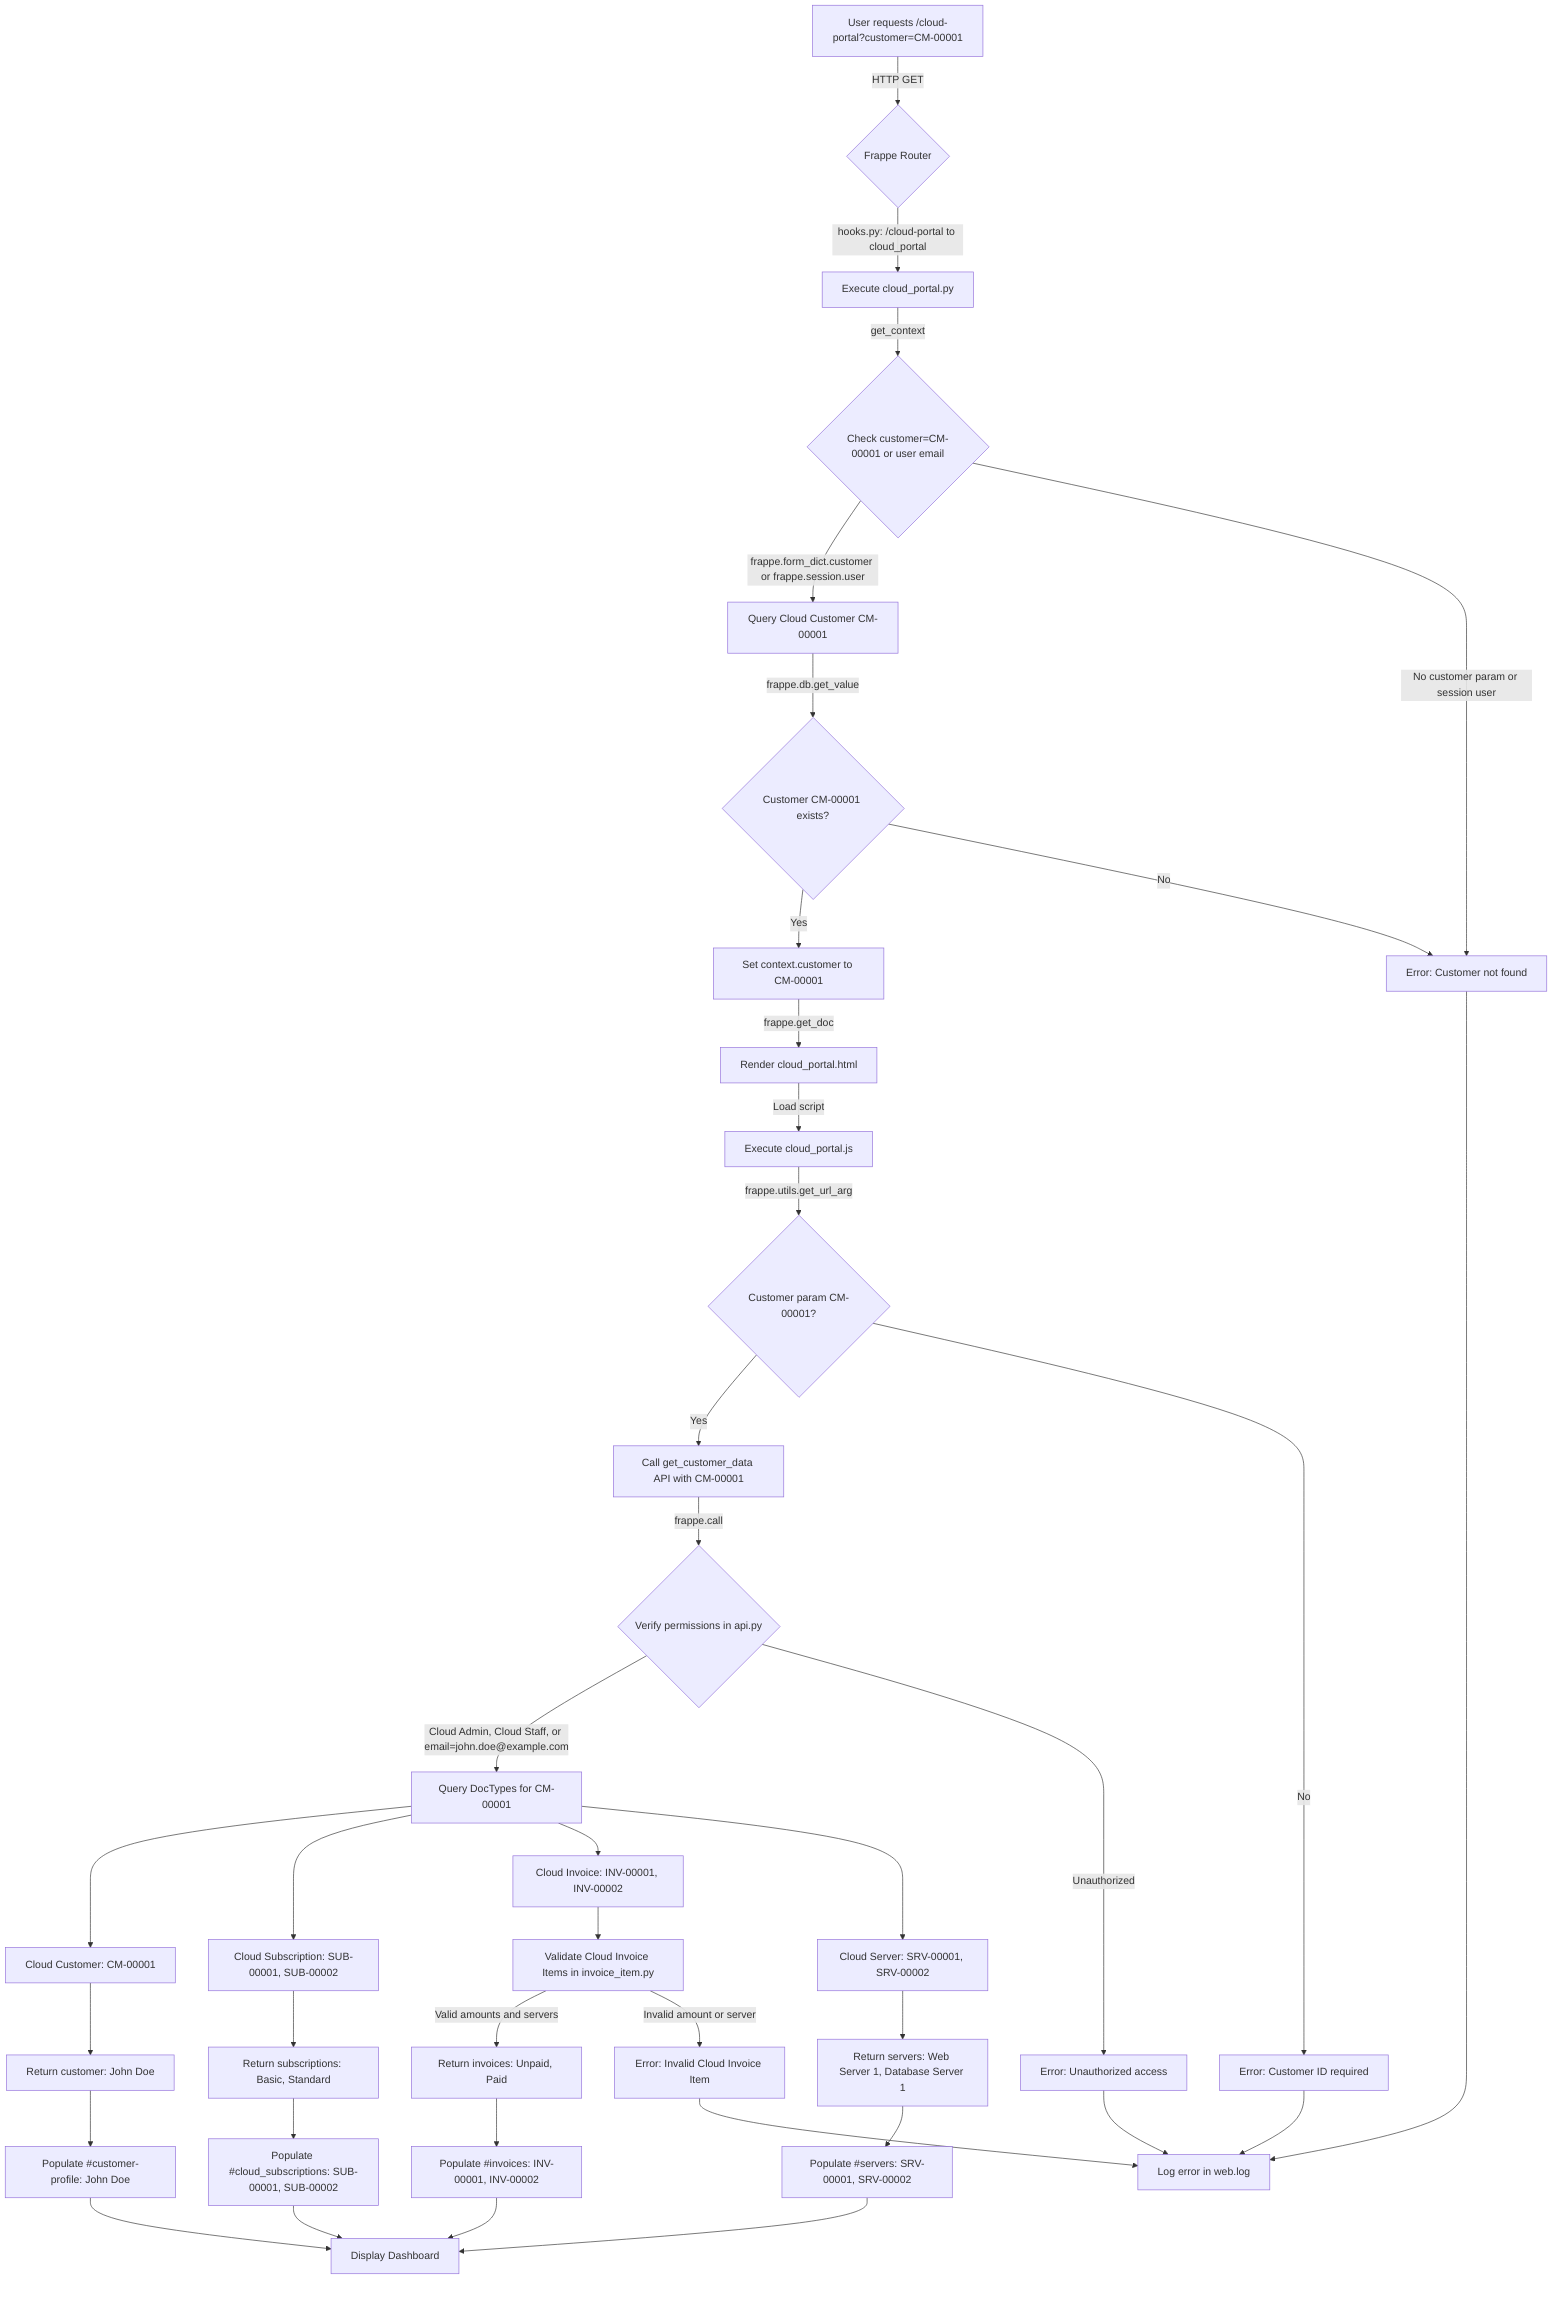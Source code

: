 graph TD
    A[User requests /cloud-portal?customer=CM-00001] -->|HTTP GET| B{Frappe Router}
    B -->|hooks.py: /cloud-portal to cloud_portal| C[Execute cloud_portal.py]
    C -->|get_context| D{Check customer=CM-00001 or user email}
    D -->|frappe.form_dict.customer or frappe.session.user| E[Query Cloud Customer CM-00001]
    D -->|No customer param or session user| F[Error: Customer not found]
    E -->|frappe.db.get_value| G{Customer CM-00001 exists?}
    G -->|Yes| H[Set context.customer to CM-00001]
    G -->|No| F
    H -->|frappe.get_doc| I[Render cloud_portal.html]
    I -->|Load script| J[Execute cloud_portal.js]
    J -->|frappe.utils.get_url_arg| K{Customer param CM-00001?}
    K -->|Yes| L[Call get_customer_data API with CM-00001]
    K -->|No| M[Error: Customer ID required]
    L -->|frappe.call| N{Verify permissions in api.py}
    N -->|Cloud Admin, Cloud Staff, or email=john.doe@example.com| O[Query DocTypes for CM-00001]
    N -->|Unauthorized| P[Error: Unauthorized access]
    O --> Q[Cloud Customer: CM-00001]
    O --> R[Cloud Subscription: SUB-00001, SUB-00002]
    O --> S[Cloud Invoice: INV-00001, INV-00002]
    O --> T[Cloud Server: SRV-00001, SRV-00002]
    S --> U[Validate Cloud Invoice Items in invoice_item.py]
    U -->|Valid amounts and servers| V[Return invoices: Unpaid, Paid]
    U -->|Invalid amount or server| W[Error: Invalid Cloud Invoice Item]
    Q --> X[Return customer: John Doe]
    R --> Y[Return subscriptions: Basic, Standard]
    T --> Z[Return servers: Web Server 1, Database Server 1]
    V --> AA[Populate #invoices: INV-00001, INV-00002]
    X --> AB[Populate #customer-profile: John Doe]
    Y --> AC[Populate #cloud_subscriptions: SUB-00001, SUB-00002]
    Z --> AD[Populate #servers: SRV-00001, SRV-00002]
    AB --> AE[Display Dashboard]
    AC --> AE
    AA --> AE
    AD --> AE
    F --> AF[Log error in web.log]
    M --> AF
    P --> AF
    W --> AF